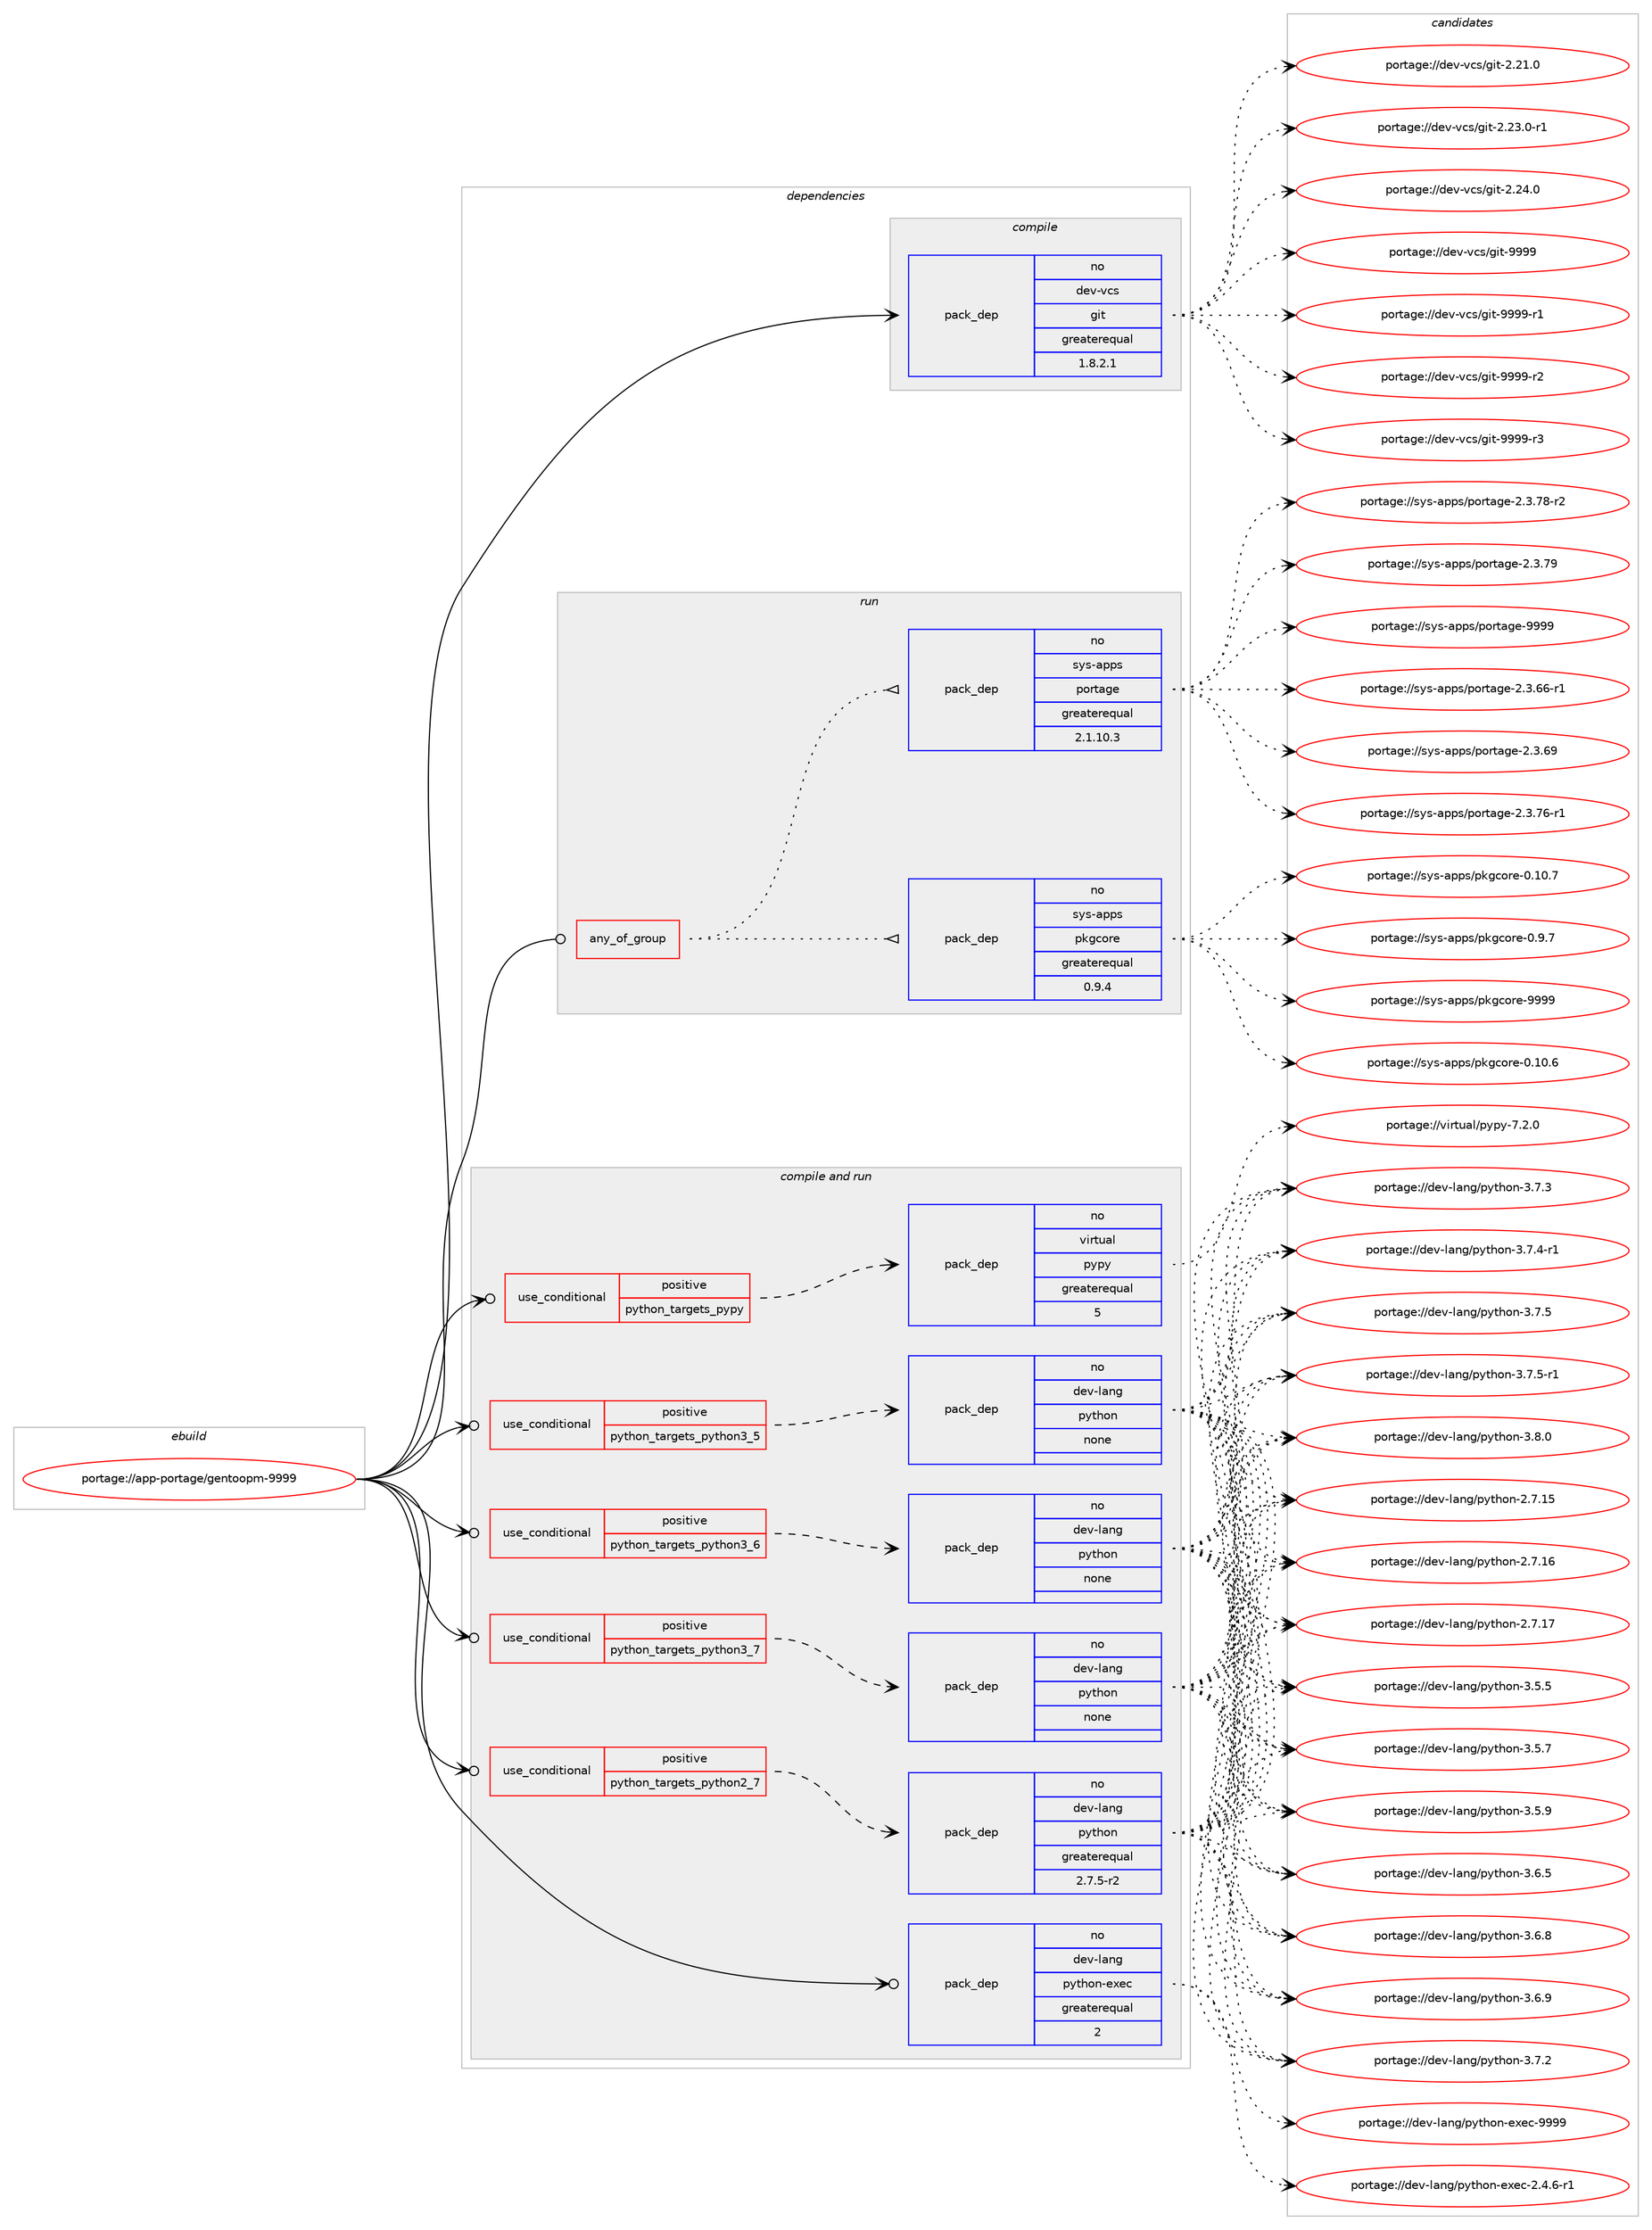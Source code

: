 digraph prolog {

# *************
# Graph options
# *************

newrank=true;
concentrate=true;
compound=true;
graph [rankdir=LR,fontname=Helvetica,fontsize=10,ranksep=1.5];#, ranksep=2.5, nodesep=0.2];
edge  [arrowhead=vee];
node  [fontname=Helvetica,fontsize=10];

# **********
# The ebuild
# **********

subgraph cluster_leftcol {
color=gray;
rank=same;
label=<<i>ebuild</i>>;
id [label="portage://app-portage/gentoopm-9999", color=red, width=4, href="../app-portage/gentoopm-9999.svg"];
}

# ****************
# The dependencies
# ****************

subgraph cluster_midcol {
color=gray;
label=<<i>dependencies</i>>;
subgraph cluster_compile {
fillcolor="#eeeeee";
style=filled;
label=<<i>compile</i>>;
subgraph pack30446 {
dependency41317 [label=<<TABLE BORDER="0" CELLBORDER="1" CELLSPACING="0" CELLPADDING="4" WIDTH="220"><TR><TD ROWSPAN="6" CELLPADDING="30">pack_dep</TD></TR><TR><TD WIDTH="110">no</TD></TR><TR><TD>dev-vcs</TD></TR><TR><TD>git</TD></TR><TR><TD>greaterequal</TD></TR><TR><TD>1.8.2.1</TD></TR></TABLE>>, shape=none, color=blue];
}
id:e -> dependency41317:w [weight=20,style="solid",arrowhead="vee"];
}
subgraph cluster_compileandrun {
fillcolor="#eeeeee";
style=filled;
label=<<i>compile and run</i>>;
subgraph cond10188 {
dependency41318 [label=<<TABLE BORDER="0" CELLBORDER="1" CELLSPACING="0" CELLPADDING="4"><TR><TD ROWSPAN="3" CELLPADDING="10">use_conditional</TD></TR><TR><TD>positive</TD></TR><TR><TD>python_targets_pypy</TD></TR></TABLE>>, shape=none, color=red];
subgraph pack30447 {
dependency41319 [label=<<TABLE BORDER="0" CELLBORDER="1" CELLSPACING="0" CELLPADDING="4" WIDTH="220"><TR><TD ROWSPAN="6" CELLPADDING="30">pack_dep</TD></TR><TR><TD WIDTH="110">no</TD></TR><TR><TD>virtual</TD></TR><TR><TD>pypy</TD></TR><TR><TD>greaterequal</TD></TR><TR><TD>5</TD></TR></TABLE>>, shape=none, color=blue];
}
dependency41318:e -> dependency41319:w [weight=20,style="dashed",arrowhead="vee"];
}
id:e -> dependency41318:w [weight=20,style="solid",arrowhead="odotvee"];
subgraph cond10189 {
dependency41320 [label=<<TABLE BORDER="0" CELLBORDER="1" CELLSPACING="0" CELLPADDING="4"><TR><TD ROWSPAN="3" CELLPADDING="10">use_conditional</TD></TR><TR><TD>positive</TD></TR><TR><TD>python_targets_python2_7</TD></TR></TABLE>>, shape=none, color=red];
subgraph pack30448 {
dependency41321 [label=<<TABLE BORDER="0" CELLBORDER="1" CELLSPACING="0" CELLPADDING="4" WIDTH="220"><TR><TD ROWSPAN="6" CELLPADDING="30">pack_dep</TD></TR><TR><TD WIDTH="110">no</TD></TR><TR><TD>dev-lang</TD></TR><TR><TD>python</TD></TR><TR><TD>greaterequal</TD></TR><TR><TD>2.7.5-r2</TD></TR></TABLE>>, shape=none, color=blue];
}
dependency41320:e -> dependency41321:w [weight=20,style="dashed",arrowhead="vee"];
}
id:e -> dependency41320:w [weight=20,style="solid",arrowhead="odotvee"];
subgraph cond10190 {
dependency41322 [label=<<TABLE BORDER="0" CELLBORDER="1" CELLSPACING="0" CELLPADDING="4"><TR><TD ROWSPAN="3" CELLPADDING="10">use_conditional</TD></TR><TR><TD>positive</TD></TR><TR><TD>python_targets_python3_5</TD></TR></TABLE>>, shape=none, color=red];
subgraph pack30449 {
dependency41323 [label=<<TABLE BORDER="0" CELLBORDER="1" CELLSPACING="0" CELLPADDING="4" WIDTH="220"><TR><TD ROWSPAN="6" CELLPADDING="30">pack_dep</TD></TR><TR><TD WIDTH="110">no</TD></TR><TR><TD>dev-lang</TD></TR><TR><TD>python</TD></TR><TR><TD>none</TD></TR><TR><TD></TD></TR></TABLE>>, shape=none, color=blue];
}
dependency41322:e -> dependency41323:w [weight=20,style="dashed",arrowhead="vee"];
}
id:e -> dependency41322:w [weight=20,style="solid",arrowhead="odotvee"];
subgraph cond10191 {
dependency41324 [label=<<TABLE BORDER="0" CELLBORDER="1" CELLSPACING="0" CELLPADDING="4"><TR><TD ROWSPAN="3" CELLPADDING="10">use_conditional</TD></TR><TR><TD>positive</TD></TR><TR><TD>python_targets_python3_6</TD></TR></TABLE>>, shape=none, color=red];
subgraph pack30450 {
dependency41325 [label=<<TABLE BORDER="0" CELLBORDER="1" CELLSPACING="0" CELLPADDING="4" WIDTH="220"><TR><TD ROWSPAN="6" CELLPADDING="30">pack_dep</TD></TR><TR><TD WIDTH="110">no</TD></TR><TR><TD>dev-lang</TD></TR><TR><TD>python</TD></TR><TR><TD>none</TD></TR><TR><TD></TD></TR></TABLE>>, shape=none, color=blue];
}
dependency41324:e -> dependency41325:w [weight=20,style="dashed",arrowhead="vee"];
}
id:e -> dependency41324:w [weight=20,style="solid",arrowhead="odotvee"];
subgraph cond10192 {
dependency41326 [label=<<TABLE BORDER="0" CELLBORDER="1" CELLSPACING="0" CELLPADDING="4"><TR><TD ROWSPAN="3" CELLPADDING="10">use_conditional</TD></TR><TR><TD>positive</TD></TR><TR><TD>python_targets_python3_7</TD></TR></TABLE>>, shape=none, color=red];
subgraph pack30451 {
dependency41327 [label=<<TABLE BORDER="0" CELLBORDER="1" CELLSPACING="0" CELLPADDING="4" WIDTH="220"><TR><TD ROWSPAN="6" CELLPADDING="30">pack_dep</TD></TR><TR><TD WIDTH="110">no</TD></TR><TR><TD>dev-lang</TD></TR><TR><TD>python</TD></TR><TR><TD>none</TD></TR><TR><TD></TD></TR></TABLE>>, shape=none, color=blue];
}
dependency41326:e -> dependency41327:w [weight=20,style="dashed",arrowhead="vee"];
}
id:e -> dependency41326:w [weight=20,style="solid",arrowhead="odotvee"];
subgraph pack30452 {
dependency41328 [label=<<TABLE BORDER="0" CELLBORDER="1" CELLSPACING="0" CELLPADDING="4" WIDTH="220"><TR><TD ROWSPAN="6" CELLPADDING="30">pack_dep</TD></TR><TR><TD WIDTH="110">no</TD></TR><TR><TD>dev-lang</TD></TR><TR><TD>python-exec</TD></TR><TR><TD>greaterequal</TD></TR><TR><TD>2</TD></TR></TABLE>>, shape=none, color=blue];
}
id:e -> dependency41328:w [weight=20,style="solid",arrowhead="odotvee"];
}
subgraph cluster_run {
fillcolor="#eeeeee";
style=filled;
label=<<i>run</i>>;
subgraph any667 {
dependency41329 [label=<<TABLE BORDER="0" CELLBORDER="1" CELLSPACING="0" CELLPADDING="4"><TR><TD CELLPADDING="10">any_of_group</TD></TR></TABLE>>, shape=none, color=red];subgraph pack30453 {
dependency41330 [label=<<TABLE BORDER="0" CELLBORDER="1" CELLSPACING="0" CELLPADDING="4" WIDTH="220"><TR><TD ROWSPAN="6" CELLPADDING="30">pack_dep</TD></TR><TR><TD WIDTH="110">no</TD></TR><TR><TD>sys-apps</TD></TR><TR><TD>pkgcore</TD></TR><TR><TD>greaterequal</TD></TR><TR><TD>0.9.4</TD></TR></TABLE>>, shape=none, color=blue];
}
dependency41329:e -> dependency41330:w [weight=20,style="dotted",arrowhead="oinv"];
subgraph pack30454 {
dependency41331 [label=<<TABLE BORDER="0" CELLBORDER="1" CELLSPACING="0" CELLPADDING="4" WIDTH="220"><TR><TD ROWSPAN="6" CELLPADDING="30">pack_dep</TD></TR><TR><TD WIDTH="110">no</TD></TR><TR><TD>sys-apps</TD></TR><TR><TD>portage</TD></TR><TR><TD>greaterequal</TD></TR><TR><TD>2.1.10.3</TD></TR></TABLE>>, shape=none, color=blue];
}
dependency41329:e -> dependency41331:w [weight=20,style="dotted",arrowhead="oinv"];
}
id:e -> dependency41329:w [weight=20,style="solid",arrowhead="odot"];
}
}

# **************
# The candidates
# **************

subgraph cluster_choices {
rank=same;
color=gray;
label=<<i>candidates</i>>;

subgraph choice30446 {
color=black;
nodesep=1;
choiceportage10010111845118991154710310511645504650494648 [label="portage://dev-vcs/git-2.21.0", color=red, width=4,href="../dev-vcs/git-2.21.0.svg"];
choiceportage100101118451189911547103105116455046505146484511449 [label="portage://dev-vcs/git-2.23.0-r1", color=red, width=4,href="../dev-vcs/git-2.23.0-r1.svg"];
choiceportage10010111845118991154710310511645504650524648 [label="portage://dev-vcs/git-2.24.0", color=red, width=4,href="../dev-vcs/git-2.24.0.svg"];
choiceportage1001011184511899115471031051164557575757 [label="portage://dev-vcs/git-9999", color=red, width=4,href="../dev-vcs/git-9999.svg"];
choiceportage10010111845118991154710310511645575757574511449 [label="portage://dev-vcs/git-9999-r1", color=red, width=4,href="../dev-vcs/git-9999-r1.svg"];
choiceportage10010111845118991154710310511645575757574511450 [label="portage://dev-vcs/git-9999-r2", color=red, width=4,href="../dev-vcs/git-9999-r2.svg"];
choiceportage10010111845118991154710310511645575757574511451 [label="portage://dev-vcs/git-9999-r3", color=red, width=4,href="../dev-vcs/git-9999-r3.svg"];
dependency41317:e -> choiceportage10010111845118991154710310511645504650494648:w [style=dotted,weight="100"];
dependency41317:e -> choiceportage100101118451189911547103105116455046505146484511449:w [style=dotted,weight="100"];
dependency41317:e -> choiceportage10010111845118991154710310511645504650524648:w [style=dotted,weight="100"];
dependency41317:e -> choiceportage1001011184511899115471031051164557575757:w [style=dotted,weight="100"];
dependency41317:e -> choiceportage10010111845118991154710310511645575757574511449:w [style=dotted,weight="100"];
dependency41317:e -> choiceportage10010111845118991154710310511645575757574511450:w [style=dotted,weight="100"];
dependency41317:e -> choiceportage10010111845118991154710310511645575757574511451:w [style=dotted,weight="100"];
}
subgraph choice30447 {
color=black;
nodesep=1;
choiceportage1181051141161179710847112121112121455546504648 [label="portage://virtual/pypy-7.2.0", color=red, width=4,href="../virtual/pypy-7.2.0.svg"];
dependency41319:e -> choiceportage1181051141161179710847112121112121455546504648:w [style=dotted,weight="100"];
}
subgraph choice30448 {
color=black;
nodesep=1;
choiceportage10010111845108971101034711212111610411111045504655464953 [label="portage://dev-lang/python-2.7.15", color=red, width=4,href="../dev-lang/python-2.7.15.svg"];
choiceportage10010111845108971101034711212111610411111045504655464954 [label="portage://dev-lang/python-2.7.16", color=red, width=4,href="../dev-lang/python-2.7.16.svg"];
choiceportage10010111845108971101034711212111610411111045504655464955 [label="portage://dev-lang/python-2.7.17", color=red, width=4,href="../dev-lang/python-2.7.17.svg"];
choiceportage100101118451089711010347112121116104111110455146534653 [label="portage://dev-lang/python-3.5.5", color=red, width=4,href="../dev-lang/python-3.5.5.svg"];
choiceportage100101118451089711010347112121116104111110455146534655 [label="portage://dev-lang/python-3.5.7", color=red, width=4,href="../dev-lang/python-3.5.7.svg"];
choiceportage100101118451089711010347112121116104111110455146534657 [label="portage://dev-lang/python-3.5.9", color=red, width=4,href="../dev-lang/python-3.5.9.svg"];
choiceportage100101118451089711010347112121116104111110455146544653 [label="portage://dev-lang/python-3.6.5", color=red, width=4,href="../dev-lang/python-3.6.5.svg"];
choiceportage100101118451089711010347112121116104111110455146544656 [label="portage://dev-lang/python-3.6.8", color=red, width=4,href="../dev-lang/python-3.6.8.svg"];
choiceportage100101118451089711010347112121116104111110455146544657 [label="portage://dev-lang/python-3.6.9", color=red, width=4,href="../dev-lang/python-3.6.9.svg"];
choiceportage100101118451089711010347112121116104111110455146554650 [label="portage://dev-lang/python-3.7.2", color=red, width=4,href="../dev-lang/python-3.7.2.svg"];
choiceportage100101118451089711010347112121116104111110455146554651 [label="portage://dev-lang/python-3.7.3", color=red, width=4,href="../dev-lang/python-3.7.3.svg"];
choiceportage1001011184510897110103471121211161041111104551465546524511449 [label="portage://dev-lang/python-3.7.4-r1", color=red, width=4,href="../dev-lang/python-3.7.4-r1.svg"];
choiceportage100101118451089711010347112121116104111110455146554653 [label="portage://dev-lang/python-3.7.5", color=red, width=4,href="../dev-lang/python-3.7.5.svg"];
choiceportage1001011184510897110103471121211161041111104551465546534511449 [label="portage://dev-lang/python-3.7.5-r1", color=red, width=4,href="../dev-lang/python-3.7.5-r1.svg"];
choiceportage100101118451089711010347112121116104111110455146564648 [label="portage://dev-lang/python-3.8.0", color=red, width=4,href="../dev-lang/python-3.8.0.svg"];
dependency41321:e -> choiceportage10010111845108971101034711212111610411111045504655464953:w [style=dotted,weight="100"];
dependency41321:e -> choiceportage10010111845108971101034711212111610411111045504655464954:w [style=dotted,weight="100"];
dependency41321:e -> choiceportage10010111845108971101034711212111610411111045504655464955:w [style=dotted,weight="100"];
dependency41321:e -> choiceportage100101118451089711010347112121116104111110455146534653:w [style=dotted,weight="100"];
dependency41321:e -> choiceportage100101118451089711010347112121116104111110455146534655:w [style=dotted,weight="100"];
dependency41321:e -> choiceportage100101118451089711010347112121116104111110455146534657:w [style=dotted,weight="100"];
dependency41321:e -> choiceportage100101118451089711010347112121116104111110455146544653:w [style=dotted,weight="100"];
dependency41321:e -> choiceportage100101118451089711010347112121116104111110455146544656:w [style=dotted,weight="100"];
dependency41321:e -> choiceportage100101118451089711010347112121116104111110455146544657:w [style=dotted,weight="100"];
dependency41321:e -> choiceportage100101118451089711010347112121116104111110455146554650:w [style=dotted,weight="100"];
dependency41321:e -> choiceportage100101118451089711010347112121116104111110455146554651:w [style=dotted,weight="100"];
dependency41321:e -> choiceportage1001011184510897110103471121211161041111104551465546524511449:w [style=dotted,weight="100"];
dependency41321:e -> choiceportage100101118451089711010347112121116104111110455146554653:w [style=dotted,weight="100"];
dependency41321:e -> choiceportage1001011184510897110103471121211161041111104551465546534511449:w [style=dotted,weight="100"];
dependency41321:e -> choiceportage100101118451089711010347112121116104111110455146564648:w [style=dotted,weight="100"];
}
subgraph choice30449 {
color=black;
nodesep=1;
choiceportage10010111845108971101034711212111610411111045504655464953 [label="portage://dev-lang/python-2.7.15", color=red, width=4,href="../dev-lang/python-2.7.15.svg"];
choiceportage10010111845108971101034711212111610411111045504655464954 [label="portage://dev-lang/python-2.7.16", color=red, width=4,href="../dev-lang/python-2.7.16.svg"];
choiceportage10010111845108971101034711212111610411111045504655464955 [label="portage://dev-lang/python-2.7.17", color=red, width=4,href="../dev-lang/python-2.7.17.svg"];
choiceportage100101118451089711010347112121116104111110455146534653 [label="portage://dev-lang/python-3.5.5", color=red, width=4,href="../dev-lang/python-3.5.5.svg"];
choiceportage100101118451089711010347112121116104111110455146534655 [label="portage://dev-lang/python-3.5.7", color=red, width=4,href="../dev-lang/python-3.5.7.svg"];
choiceportage100101118451089711010347112121116104111110455146534657 [label="portage://dev-lang/python-3.5.9", color=red, width=4,href="../dev-lang/python-3.5.9.svg"];
choiceportage100101118451089711010347112121116104111110455146544653 [label="portage://dev-lang/python-3.6.5", color=red, width=4,href="../dev-lang/python-3.6.5.svg"];
choiceportage100101118451089711010347112121116104111110455146544656 [label="portage://dev-lang/python-3.6.8", color=red, width=4,href="../dev-lang/python-3.6.8.svg"];
choiceportage100101118451089711010347112121116104111110455146544657 [label="portage://dev-lang/python-3.6.9", color=red, width=4,href="../dev-lang/python-3.6.9.svg"];
choiceportage100101118451089711010347112121116104111110455146554650 [label="portage://dev-lang/python-3.7.2", color=red, width=4,href="../dev-lang/python-3.7.2.svg"];
choiceportage100101118451089711010347112121116104111110455146554651 [label="portage://dev-lang/python-3.7.3", color=red, width=4,href="../dev-lang/python-3.7.3.svg"];
choiceportage1001011184510897110103471121211161041111104551465546524511449 [label="portage://dev-lang/python-3.7.4-r1", color=red, width=4,href="../dev-lang/python-3.7.4-r1.svg"];
choiceportage100101118451089711010347112121116104111110455146554653 [label="portage://dev-lang/python-3.7.5", color=red, width=4,href="../dev-lang/python-3.7.5.svg"];
choiceportage1001011184510897110103471121211161041111104551465546534511449 [label="portage://dev-lang/python-3.7.5-r1", color=red, width=4,href="../dev-lang/python-3.7.5-r1.svg"];
choiceportage100101118451089711010347112121116104111110455146564648 [label="portage://dev-lang/python-3.8.0", color=red, width=4,href="../dev-lang/python-3.8.0.svg"];
dependency41323:e -> choiceportage10010111845108971101034711212111610411111045504655464953:w [style=dotted,weight="100"];
dependency41323:e -> choiceportage10010111845108971101034711212111610411111045504655464954:w [style=dotted,weight="100"];
dependency41323:e -> choiceportage10010111845108971101034711212111610411111045504655464955:w [style=dotted,weight="100"];
dependency41323:e -> choiceportage100101118451089711010347112121116104111110455146534653:w [style=dotted,weight="100"];
dependency41323:e -> choiceportage100101118451089711010347112121116104111110455146534655:w [style=dotted,weight="100"];
dependency41323:e -> choiceportage100101118451089711010347112121116104111110455146534657:w [style=dotted,weight="100"];
dependency41323:e -> choiceportage100101118451089711010347112121116104111110455146544653:w [style=dotted,weight="100"];
dependency41323:e -> choiceportage100101118451089711010347112121116104111110455146544656:w [style=dotted,weight="100"];
dependency41323:e -> choiceportage100101118451089711010347112121116104111110455146544657:w [style=dotted,weight="100"];
dependency41323:e -> choiceportage100101118451089711010347112121116104111110455146554650:w [style=dotted,weight="100"];
dependency41323:e -> choiceportage100101118451089711010347112121116104111110455146554651:w [style=dotted,weight="100"];
dependency41323:e -> choiceportage1001011184510897110103471121211161041111104551465546524511449:w [style=dotted,weight="100"];
dependency41323:e -> choiceportage100101118451089711010347112121116104111110455146554653:w [style=dotted,weight="100"];
dependency41323:e -> choiceportage1001011184510897110103471121211161041111104551465546534511449:w [style=dotted,weight="100"];
dependency41323:e -> choiceportage100101118451089711010347112121116104111110455146564648:w [style=dotted,weight="100"];
}
subgraph choice30450 {
color=black;
nodesep=1;
choiceportage10010111845108971101034711212111610411111045504655464953 [label="portage://dev-lang/python-2.7.15", color=red, width=4,href="../dev-lang/python-2.7.15.svg"];
choiceportage10010111845108971101034711212111610411111045504655464954 [label="portage://dev-lang/python-2.7.16", color=red, width=4,href="../dev-lang/python-2.7.16.svg"];
choiceportage10010111845108971101034711212111610411111045504655464955 [label="portage://dev-lang/python-2.7.17", color=red, width=4,href="../dev-lang/python-2.7.17.svg"];
choiceportage100101118451089711010347112121116104111110455146534653 [label="portage://dev-lang/python-3.5.5", color=red, width=4,href="../dev-lang/python-3.5.5.svg"];
choiceportage100101118451089711010347112121116104111110455146534655 [label="portage://dev-lang/python-3.5.7", color=red, width=4,href="../dev-lang/python-3.5.7.svg"];
choiceportage100101118451089711010347112121116104111110455146534657 [label="portage://dev-lang/python-3.5.9", color=red, width=4,href="../dev-lang/python-3.5.9.svg"];
choiceportage100101118451089711010347112121116104111110455146544653 [label="portage://dev-lang/python-3.6.5", color=red, width=4,href="../dev-lang/python-3.6.5.svg"];
choiceportage100101118451089711010347112121116104111110455146544656 [label="portage://dev-lang/python-3.6.8", color=red, width=4,href="../dev-lang/python-3.6.8.svg"];
choiceportage100101118451089711010347112121116104111110455146544657 [label="portage://dev-lang/python-3.6.9", color=red, width=4,href="../dev-lang/python-3.6.9.svg"];
choiceportage100101118451089711010347112121116104111110455146554650 [label="portage://dev-lang/python-3.7.2", color=red, width=4,href="../dev-lang/python-3.7.2.svg"];
choiceportage100101118451089711010347112121116104111110455146554651 [label="portage://dev-lang/python-3.7.3", color=red, width=4,href="../dev-lang/python-3.7.3.svg"];
choiceportage1001011184510897110103471121211161041111104551465546524511449 [label="portage://dev-lang/python-3.7.4-r1", color=red, width=4,href="../dev-lang/python-3.7.4-r1.svg"];
choiceportage100101118451089711010347112121116104111110455146554653 [label="portage://dev-lang/python-3.7.5", color=red, width=4,href="../dev-lang/python-3.7.5.svg"];
choiceportage1001011184510897110103471121211161041111104551465546534511449 [label="portage://dev-lang/python-3.7.5-r1", color=red, width=4,href="../dev-lang/python-3.7.5-r1.svg"];
choiceportage100101118451089711010347112121116104111110455146564648 [label="portage://dev-lang/python-3.8.0", color=red, width=4,href="../dev-lang/python-3.8.0.svg"];
dependency41325:e -> choiceportage10010111845108971101034711212111610411111045504655464953:w [style=dotted,weight="100"];
dependency41325:e -> choiceportage10010111845108971101034711212111610411111045504655464954:w [style=dotted,weight="100"];
dependency41325:e -> choiceportage10010111845108971101034711212111610411111045504655464955:w [style=dotted,weight="100"];
dependency41325:e -> choiceportage100101118451089711010347112121116104111110455146534653:w [style=dotted,weight="100"];
dependency41325:e -> choiceportage100101118451089711010347112121116104111110455146534655:w [style=dotted,weight="100"];
dependency41325:e -> choiceportage100101118451089711010347112121116104111110455146534657:w [style=dotted,weight="100"];
dependency41325:e -> choiceportage100101118451089711010347112121116104111110455146544653:w [style=dotted,weight="100"];
dependency41325:e -> choiceportage100101118451089711010347112121116104111110455146544656:w [style=dotted,weight="100"];
dependency41325:e -> choiceportage100101118451089711010347112121116104111110455146544657:w [style=dotted,weight="100"];
dependency41325:e -> choiceportage100101118451089711010347112121116104111110455146554650:w [style=dotted,weight="100"];
dependency41325:e -> choiceportage100101118451089711010347112121116104111110455146554651:w [style=dotted,weight="100"];
dependency41325:e -> choiceportage1001011184510897110103471121211161041111104551465546524511449:w [style=dotted,weight="100"];
dependency41325:e -> choiceportage100101118451089711010347112121116104111110455146554653:w [style=dotted,weight="100"];
dependency41325:e -> choiceportage1001011184510897110103471121211161041111104551465546534511449:w [style=dotted,weight="100"];
dependency41325:e -> choiceportage100101118451089711010347112121116104111110455146564648:w [style=dotted,weight="100"];
}
subgraph choice30451 {
color=black;
nodesep=1;
choiceportage10010111845108971101034711212111610411111045504655464953 [label="portage://dev-lang/python-2.7.15", color=red, width=4,href="../dev-lang/python-2.7.15.svg"];
choiceportage10010111845108971101034711212111610411111045504655464954 [label="portage://dev-lang/python-2.7.16", color=red, width=4,href="../dev-lang/python-2.7.16.svg"];
choiceportage10010111845108971101034711212111610411111045504655464955 [label="portage://dev-lang/python-2.7.17", color=red, width=4,href="../dev-lang/python-2.7.17.svg"];
choiceportage100101118451089711010347112121116104111110455146534653 [label="portage://dev-lang/python-3.5.5", color=red, width=4,href="../dev-lang/python-3.5.5.svg"];
choiceportage100101118451089711010347112121116104111110455146534655 [label="portage://dev-lang/python-3.5.7", color=red, width=4,href="../dev-lang/python-3.5.7.svg"];
choiceportage100101118451089711010347112121116104111110455146534657 [label="portage://dev-lang/python-3.5.9", color=red, width=4,href="../dev-lang/python-3.5.9.svg"];
choiceportage100101118451089711010347112121116104111110455146544653 [label="portage://dev-lang/python-3.6.5", color=red, width=4,href="../dev-lang/python-3.6.5.svg"];
choiceportage100101118451089711010347112121116104111110455146544656 [label="portage://dev-lang/python-3.6.8", color=red, width=4,href="../dev-lang/python-3.6.8.svg"];
choiceportage100101118451089711010347112121116104111110455146544657 [label="portage://dev-lang/python-3.6.9", color=red, width=4,href="../dev-lang/python-3.6.9.svg"];
choiceportage100101118451089711010347112121116104111110455146554650 [label="portage://dev-lang/python-3.7.2", color=red, width=4,href="../dev-lang/python-3.7.2.svg"];
choiceportage100101118451089711010347112121116104111110455146554651 [label="portage://dev-lang/python-3.7.3", color=red, width=4,href="../dev-lang/python-3.7.3.svg"];
choiceportage1001011184510897110103471121211161041111104551465546524511449 [label="portage://dev-lang/python-3.7.4-r1", color=red, width=4,href="../dev-lang/python-3.7.4-r1.svg"];
choiceportage100101118451089711010347112121116104111110455146554653 [label="portage://dev-lang/python-3.7.5", color=red, width=4,href="../dev-lang/python-3.7.5.svg"];
choiceportage1001011184510897110103471121211161041111104551465546534511449 [label="portage://dev-lang/python-3.7.5-r1", color=red, width=4,href="../dev-lang/python-3.7.5-r1.svg"];
choiceportage100101118451089711010347112121116104111110455146564648 [label="portage://dev-lang/python-3.8.0", color=red, width=4,href="../dev-lang/python-3.8.0.svg"];
dependency41327:e -> choiceportage10010111845108971101034711212111610411111045504655464953:w [style=dotted,weight="100"];
dependency41327:e -> choiceportage10010111845108971101034711212111610411111045504655464954:w [style=dotted,weight="100"];
dependency41327:e -> choiceportage10010111845108971101034711212111610411111045504655464955:w [style=dotted,weight="100"];
dependency41327:e -> choiceportage100101118451089711010347112121116104111110455146534653:w [style=dotted,weight="100"];
dependency41327:e -> choiceportage100101118451089711010347112121116104111110455146534655:w [style=dotted,weight="100"];
dependency41327:e -> choiceportage100101118451089711010347112121116104111110455146534657:w [style=dotted,weight="100"];
dependency41327:e -> choiceportage100101118451089711010347112121116104111110455146544653:w [style=dotted,weight="100"];
dependency41327:e -> choiceportage100101118451089711010347112121116104111110455146544656:w [style=dotted,weight="100"];
dependency41327:e -> choiceportage100101118451089711010347112121116104111110455146544657:w [style=dotted,weight="100"];
dependency41327:e -> choiceportage100101118451089711010347112121116104111110455146554650:w [style=dotted,weight="100"];
dependency41327:e -> choiceportage100101118451089711010347112121116104111110455146554651:w [style=dotted,weight="100"];
dependency41327:e -> choiceportage1001011184510897110103471121211161041111104551465546524511449:w [style=dotted,weight="100"];
dependency41327:e -> choiceportage100101118451089711010347112121116104111110455146554653:w [style=dotted,weight="100"];
dependency41327:e -> choiceportage1001011184510897110103471121211161041111104551465546534511449:w [style=dotted,weight="100"];
dependency41327:e -> choiceportage100101118451089711010347112121116104111110455146564648:w [style=dotted,weight="100"];
}
subgraph choice30452 {
color=black;
nodesep=1;
choiceportage10010111845108971101034711212111610411111045101120101994550465246544511449 [label="portage://dev-lang/python-exec-2.4.6-r1", color=red, width=4,href="../dev-lang/python-exec-2.4.6-r1.svg"];
choiceportage10010111845108971101034711212111610411111045101120101994557575757 [label="portage://dev-lang/python-exec-9999", color=red, width=4,href="../dev-lang/python-exec-9999.svg"];
dependency41328:e -> choiceportage10010111845108971101034711212111610411111045101120101994550465246544511449:w [style=dotted,weight="100"];
dependency41328:e -> choiceportage10010111845108971101034711212111610411111045101120101994557575757:w [style=dotted,weight="100"];
}
subgraph choice30453 {
color=black;
nodesep=1;
choiceportage1151211154597112112115471121071039911111410145484649484654 [label="portage://sys-apps/pkgcore-0.10.6", color=red, width=4,href="../sys-apps/pkgcore-0.10.6.svg"];
choiceportage1151211154597112112115471121071039911111410145484649484655 [label="portage://sys-apps/pkgcore-0.10.7", color=red, width=4,href="../sys-apps/pkgcore-0.10.7.svg"];
choiceportage11512111545971121121154711210710399111114101454846574655 [label="portage://sys-apps/pkgcore-0.9.7", color=red, width=4,href="../sys-apps/pkgcore-0.9.7.svg"];
choiceportage115121115459711211211547112107103991111141014557575757 [label="portage://sys-apps/pkgcore-9999", color=red, width=4,href="../sys-apps/pkgcore-9999.svg"];
dependency41330:e -> choiceportage1151211154597112112115471121071039911111410145484649484654:w [style=dotted,weight="100"];
dependency41330:e -> choiceportage1151211154597112112115471121071039911111410145484649484655:w [style=dotted,weight="100"];
dependency41330:e -> choiceportage11512111545971121121154711210710399111114101454846574655:w [style=dotted,weight="100"];
dependency41330:e -> choiceportage115121115459711211211547112107103991111141014557575757:w [style=dotted,weight="100"];
}
subgraph choice30454 {
color=black;
nodesep=1;
choiceportage11512111545971121121154711211111411697103101455046514654544511449 [label="portage://sys-apps/portage-2.3.66-r1", color=red, width=4,href="../sys-apps/portage-2.3.66-r1.svg"];
choiceportage1151211154597112112115471121111141169710310145504651465457 [label="portage://sys-apps/portage-2.3.69", color=red, width=4,href="../sys-apps/portage-2.3.69.svg"];
choiceportage11512111545971121121154711211111411697103101455046514655544511449 [label="portage://sys-apps/portage-2.3.76-r1", color=red, width=4,href="../sys-apps/portage-2.3.76-r1.svg"];
choiceportage11512111545971121121154711211111411697103101455046514655564511450 [label="portage://sys-apps/portage-2.3.78-r2", color=red, width=4,href="../sys-apps/portage-2.3.78-r2.svg"];
choiceportage1151211154597112112115471121111141169710310145504651465557 [label="portage://sys-apps/portage-2.3.79", color=red, width=4,href="../sys-apps/portage-2.3.79.svg"];
choiceportage115121115459711211211547112111114116971031014557575757 [label="portage://sys-apps/portage-9999", color=red, width=4,href="../sys-apps/portage-9999.svg"];
dependency41331:e -> choiceportage11512111545971121121154711211111411697103101455046514654544511449:w [style=dotted,weight="100"];
dependency41331:e -> choiceportage1151211154597112112115471121111141169710310145504651465457:w [style=dotted,weight="100"];
dependency41331:e -> choiceportage11512111545971121121154711211111411697103101455046514655544511449:w [style=dotted,weight="100"];
dependency41331:e -> choiceportage11512111545971121121154711211111411697103101455046514655564511450:w [style=dotted,weight="100"];
dependency41331:e -> choiceportage1151211154597112112115471121111141169710310145504651465557:w [style=dotted,weight="100"];
dependency41331:e -> choiceportage115121115459711211211547112111114116971031014557575757:w [style=dotted,weight="100"];
}
}

}
